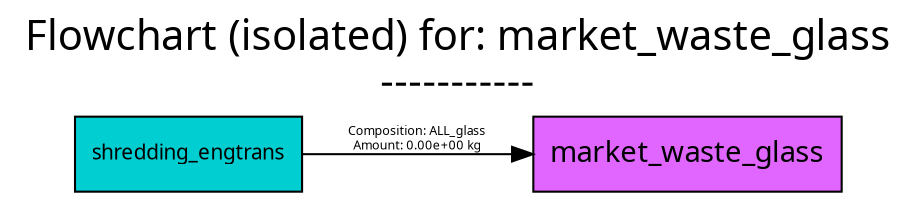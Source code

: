 digraph {
	graph [bb="0,0,391,88",
		font=Cabin,
		fontname=Cabin,
		fontsize=20,
		label="Flowchart (isolated) for: market_waste_glass
-----------",
		labeljust=c,
		labelloc=tc,
		lheight=0.61,
		lp="195.5,62",
		lwidth=5.21,
		nodesep=0.6,
		rankdir=LR,
		ranksep=0.6
	];
	node [label="\N"];
	market_waste_glass	[fillcolor=mediumorchid1,
		fontname=Cabin,
		fontsize=14,
		height=0.5,
		pos="298,18",
		shape=box,
		style=filled,
		width=1.9028];
	shredding_engtrans	[fillcolor=darkturquoise,
		fontname=Cabin,
		fontsize=10,
		height=0.5,
		pos="74.5,18",
		shape=box,
		style=filled,
		width=1.3889];
	shredding_engtrans -> market_waste_glass	[color=black,
		fontname=Cabin,
		fontsize=6,
		label="Composition: ALL_glass
Amount: 0.00e+00 kg",
		lp="177,25",
		pos="e,229.5,18 124.66,18 152.49,18 187.93,18 219.43,18"];
}
